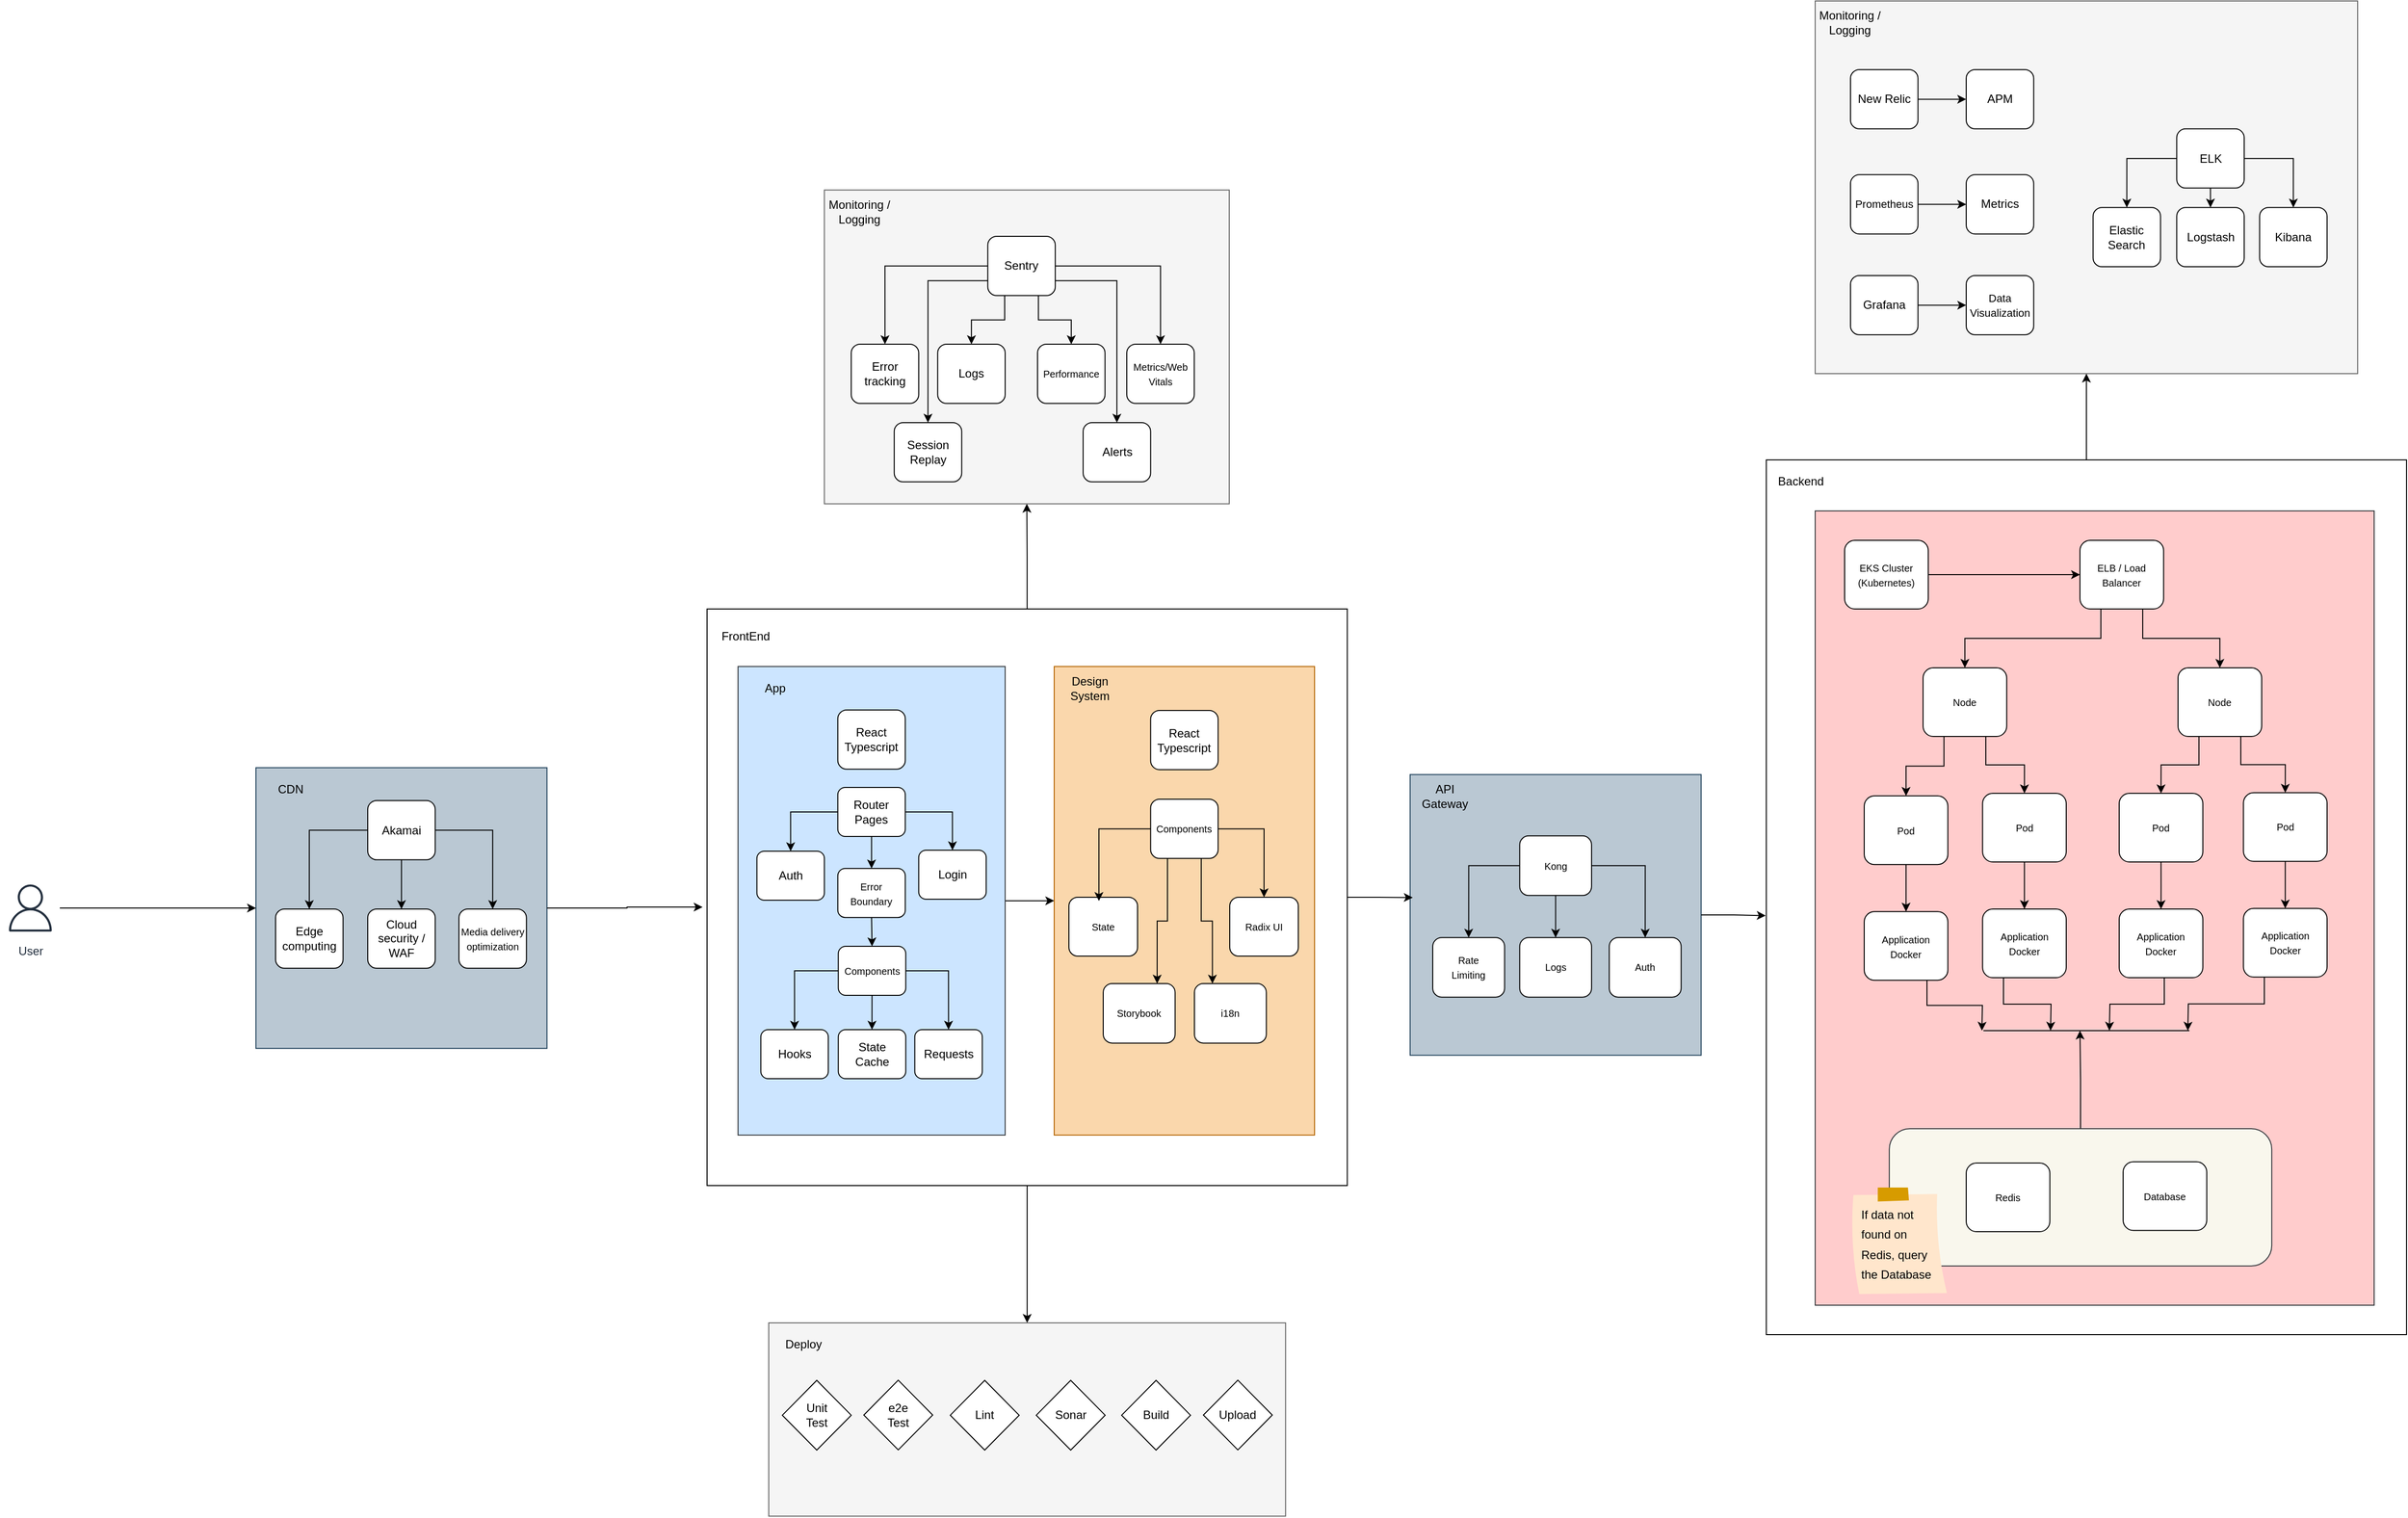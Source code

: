 <mxfile version="26.0.10">
  <diagram name="Page-1" id="ASCcdzbl0eY8SIUXQsEC">
    <mxGraphModel dx="1803" dy="2024" grid="1" gridSize="10" guides="1" tooltips="1" connect="1" arrows="1" fold="1" page="1" pageScale="1" pageWidth="850" pageHeight="1100" math="0" shadow="0">
      <root>
        <mxCell id="0" />
        <mxCell id="1" parent="0" />
        <mxCell id="tb4sjDVnncDmVRsXsUz9-73" style="edgeStyle=orthogonalEdgeStyle;rounded=0;orthogonalLoop=1;jettySize=auto;html=1;exitX=0.5;exitY=0;exitDx=0;exitDy=0;entryX=0.5;entryY=1;entryDx=0;entryDy=0;" edge="1" parent="1" source="C--jNE-5lA6tGIt0aphc-6" target="tb4sjDVnncDmVRsXsUz9-39">
          <mxGeometry relative="1" as="geometry" />
        </mxCell>
        <mxCell id="C--jNE-5lA6tGIt0aphc-6" value="" style="rounded=0;whiteSpace=wrap;html=1;" parent="1" vertex="1">
          <mxGeometry x="1110.16" y="47.97" width="652.84" height="892.03" as="geometry" />
        </mxCell>
        <mxCell id="C--jNE-5lA6tGIt0aphc-7" value="" style="rounded=0;whiteSpace=wrap;html=1;fillColor=#bac8d3;strokeColor=#23445d;" parent="1" vertex="1">
          <mxGeometry x="746.94" y="368.86" width="296.75" height="286.27" as="geometry" />
        </mxCell>
        <mxCell id="tb4sjDVnncDmVRsXsUz9-22" style="edgeStyle=orthogonalEdgeStyle;rounded=0;orthogonalLoop=1;jettySize=auto;html=1;exitX=0.5;exitY=1;exitDx=0;exitDy=0;" edge="1" parent="1" source="C--jNE-5lA6tGIt0aphc-1" target="C--jNE-5lA6tGIt0aphc-5">
          <mxGeometry relative="1" as="geometry" />
        </mxCell>
        <mxCell id="tb4sjDVnncDmVRsXsUz9-25" value="" style="edgeStyle=orthogonalEdgeStyle;rounded=0;orthogonalLoop=1;jettySize=auto;html=1;" edge="1" parent="1" source="C--jNE-5lA6tGIt0aphc-1" target="tb4sjDVnncDmVRsXsUz9-24">
          <mxGeometry relative="1" as="geometry" />
        </mxCell>
        <mxCell id="C--jNE-5lA6tGIt0aphc-1" value="" style="rounded=0;whiteSpace=wrap;html=1;movable=1;resizable=1;rotatable=1;deletable=1;editable=1;locked=0;connectable=1;" parent="1" vertex="1">
          <mxGeometry x="30" y="200" width="652.84" height="588" as="geometry" />
        </mxCell>
        <mxCell id="C--jNE-5lA6tGIt0aphc-2" value="FrontEnd" style="text;html=1;align=center;verticalAlign=middle;whiteSpace=wrap;rounded=0;" parent="1" vertex="1">
          <mxGeometry x="33.561" y="205.973" width="71.219" height="44.8" as="geometry" />
        </mxCell>
        <mxCell id="C--jNE-5lA6tGIt0aphc-109" style="edgeStyle=orthogonalEdgeStyle;rounded=0;orthogonalLoop=1;jettySize=auto;html=1;exitX=1;exitY=0.5;exitDx=0;exitDy=0;" parent="1" source="C--jNE-5lA6tGIt0aphc-3" edge="1">
          <mxGeometry relative="1" as="geometry">
            <mxPoint x="384" y="497.556" as="targetPoint" />
          </mxGeometry>
        </mxCell>
        <mxCell id="C--jNE-5lA6tGIt0aphc-3" value="" style="rounded=0;whiteSpace=wrap;html=1;fillColor=#cce5ff;strokeColor=#36393d;movable=1;resizable=1;rotatable=1;deletable=1;editable=1;locked=0;connectable=1;" parent="1" vertex="1">
          <mxGeometry x="61.61" y="258.67" width="272.39" height="477.87" as="geometry" />
        </mxCell>
        <mxCell id="C--jNE-5lA6tGIt0aphc-4" value="" style="rounded=0;whiteSpace=wrap;html=1;fillColor=#fad7ac;strokeColor=#b46504;movable=1;resizable=1;rotatable=1;deletable=1;editable=1;locked=0;connectable=1;" parent="1" vertex="1">
          <mxGeometry x="384" y="258.67" width="265.46" height="477.87" as="geometry" />
        </mxCell>
        <mxCell id="C--jNE-5lA6tGIt0aphc-5" value="" style="rounded=0;whiteSpace=wrap;html=1;fillColor=#f5f5f5;strokeColor=#666666;fontColor=#333333;" parent="1" vertex="1">
          <mxGeometry x="92.91" y="928" width="527.022" height="197.12" as="geometry" />
        </mxCell>
        <mxCell id="C--jNE-5lA6tGIt0aphc-10" value="React&lt;div&gt;Typescript&lt;/div&gt;" style="rounded=1;whiteSpace=wrap;html=1;" parent="1" vertex="1">
          <mxGeometry x="163.33" y="303" width="68.82" height="60.4" as="geometry" />
        </mxCell>
        <mxCell id="C--jNE-5lA6tGIt0aphc-25" style="edgeStyle=orthogonalEdgeStyle;rounded=0;orthogonalLoop=1;jettySize=auto;html=1;exitX=0;exitY=0.5;exitDx=0;exitDy=0;entryX=0.5;entryY=0;entryDx=0;entryDy=0;" parent="1" source="C--jNE-5lA6tGIt0aphc-11" target="C--jNE-5lA6tGIt0aphc-20" edge="1">
          <mxGeometry relative="1" as="geometry" />
        </mxCell>
        <mxCell id="C--jNE-5lA6tGIt0aphc-26" style="edgeStyle=orthogonalEdgeStyle;rounded=0;orthogonalLoop=1;jettySize=auto;html=1;exitX=1;exitY=0.5;exitDx=0;exitDy=0;entryX=0.5;entryY=0;entryDx=0;entryDy=0;" parent="1" source="C--jNE-5lA6tGIt0aphc-11" target="C--jNE-5lA6tGIt0aphc-24" edge="1">
          <mxGeometry relative="1" as="geometry" />
        </mxCell>
        <mxCell id="C--jNE-5lA6tGIt0aphc-116" style="edgeStyle=orthogonalEdgeStyle;rounded=0;orthogonalLoop=1;jettySize=auto;html=1;exitX=0.5;exitY=1;exitDx=0;exitDy=0;entryX=0.5;entryY=0;entryDx=0;entryDy=0;" parent="1" source="C--jNE-5lA6tGIt0aphc-11" target="C--jNE-5lA6tGIt0aphc-115" edge="1">
          <mxGeometry relative="1" as="geometry" />
        </mxCell>
        <mxCell id="C--jNE-5lA6tGIt0aphc-11" value="Router&lt;div&gt;Pages&lt;/div&gt;" style="rounded=1;whiteSpace=wrap;html=1;" parent="1" vertex="1">
          <mxGeometry x="163.33" y="382" width="68.82" height="50" as="geometry" />
        </mxCell>
        <mxCell id="C--jNE-5lA6tGIt0aphc-28" style="edgeStyle=orthogonalEdgeStyle;rounded=0;orthogonalLoop=1;jettySize=auto;html=1;exitX=0;exitY=0.5;exitDx=0;exitDy=0;entryX=0.5;entryY=0;entryDx=0;entryDy=0;" parent="1" source="C--jNE-5lA6tGIt0aphc-12" target="C--jNE-5lA6tGIt0aphc-15" edge="1">
          <mxGeometry relative="1" as="geometry" />
        </mxCell>
        <mxCell id="C--jNE-5lA6tGIt0aphc-29" style="edgeStyle=orthogonalEdgeStyle;rounded=0;orthogonalLoop=1;jettySize=auto;html=1;exitX=0.5;exitY=1;exitDx=0;exitDy=0;" parent="1" source="C--jNE-5lA6tGIt0aphc-12" target="C--jNE-5lA6tGIt0aphc-16" edge="1">
          <mxGeometry relative="1" as="geometry" />
        </mxCell>
        <mxCell id="C--jNE-5lA6tGIt0aphc-30" style="edgeStyle=orthogonalEdgeStyle;rounded=0;orthogonalLoop=1;jettySize=auto;html=1;exitX=1;exitY=0.5;exitDx=0;exitDy=0;entryX=0.5;entryY=0;entryDx=0;entryDy=0;" parent="1" source="C--jNE-5lA6tGIt0aphc-12" target="C--jNE-5lA6tGIt0aphc-18" edge="1">
          <mxGeometry relative="1" as="geometry" />
        </mxCell>
        <mxCell id="C--jNE-5lA6tGIt0aphc-12" value="&lt;font style=&quot;font-size: 10px;&quot;&gt;Components&lt;/font&gt;" style="rounded=1;whiteSpace=wrap;html=1;" parent="1" vertex="1">
          <mxGeometry x="163.83" y="544" width="68.82" height="50" as="geometry" />
        </mxCell>
        <mxCell id="C--jNE-5lA6tGIt0aphc-15" value="Hooks" style="rounded=1;whiteSpace=wrap;html=1;" parent="1" vertex="1">
          <mxGeometry x="84.83" y="629" width="68.82" height="50" as="geometry" />
        </mxCell>
        <mxCell id="C--jNE-5lA6tGIt0aphc-16" value="State&lt;div&gt;Cache&lt;/div&gt;" style="rounded=1;whiteSpace=wrap;html=1;" parent="1" vertex="1">
          <mxGeometry x="163.83" y="629" width="68.82" height="50" as="geometry" />
        </mxCell>
        <mxCell id="C--jNE-5lA6tGIt0aphc-18" value="Requests" style="rounded=1;whiteSpace=wrap;html=1;" parent="1" vertex="1">
          <mxGeometry x="241.83" y="629" width="68.82" height="50" as="geometry" />
        </mxCell>
        <mxCell id="C--jNE-5lA6tGIt0aphc-19" value="App" style="text;html=1;align=center;verticalAlign=middle;whiteSpace=wrap;rounded=0;" parent="1" vertex="1">
          <mxGeometry x="63.611" y="258.663" width="71.219" height="44.8" as="geometry" />
        </mxCell>
        <mxCell id="C--jNE-5lA6tGIt0aphc-20" value="Auth" style="rounded=1;whiteSpace=wrap;html=1;" parent="1" vertex="1">
          <mxGeometry x="80.83" y="447" width="68.82" height="50" as="geometry" />
        </mxCell>
        <mxCell id="C--jNE-5lA6tGIt0aphc-24" value="Login" style="rounded=1;whiteSpace=wrap;html=1;" parent="1" vertex="1">
          <mxGeometry x="245.83" y="446" width="68.82" height="50" as="geometry" />
        </mxCell>
        <mxCell id="C--jNE-5lA6tGIt0aphc-31" value="React&lt;div&gt;Typescript&lt;/div&gt;" style="rounded=1;whiteSpace=wrap;html=1;" parent="1" vertex="1">
          <mxGeometry x="482.32" y="303.46" width="68.82" height="60.4" as="geometry" />
        </mxCell>
        <mxCell id="C--jNE-5lA6tGIt0aphc-105" style="edgeStyle=orthogonalEdgeStyle;rounded=0;orthogonalLoop=1;jettySize=auto;html=1;exitX=1;exitY=0.5;exitDx=0;exitDy=0;entryX=0.5;entryY=0;entryDx=0;entryDy=0;" parent="1" source="C--jNE-5lA6tGIt0aphc-76" target="C--jNE-5lA6tGIt0aphc-100" edge="1">
          <mxGeometry relative="1" as="geometry" />
        </mxCell>
        <mxCell id="C--jNE-5lA6tGIt0aphc-106" style="edgeStyle=orthogonalEdgeStyle;rounded=0;orthogonalLoop=1;jettySize=auto;html=1;exitX=0.25;exitY=1;exitDx=0;exitDy=0;entryX=0.75;entryY=0;entryDx=0;entryDy=0;" parent="1" source="C--jNE-5lA6tGIt0aphc-76" target="C--jNE-5lA6tGIt0aphc-102" edge="1">
          <mxGeometry relative="1" as="geometry" />
        </mxCell>
        <mxCell id="C--jNE-5lA6tGIt0aphc-107" style="edgeStyle=orthogonalEdgeStyle;rounded=0;orthogonalLoop=1;jettySize=auto;html=1;exitX=0.75;exitY=1;exitDx=0;exitDy=0;entryX=0.25;entryY=0;entryDx=0;entryDy=0;" parent="1" source="C--jNE-5lA6tGIt0aphc-76" target="C--jNE-5lA6tGIt0aphc-103" edge="1">
          <mxGeometry relative="1" as="geometry" />
        </mxCell>
        <mxCell id="C--jNE-5lA6tGIt0aphc-76" value="&lt;font style=&quot;font-size: 10px;&quot;&gt;Components&lt;/font&gt;" style="rounded=1;whiteSpace=wrap;html=1;" parent="1" vertex="1">
          <mxGeometry x="482.32" y="394" width="68.82" height="60.4" as="geometry" />
        </mxCell>
        <mxCell id="C--jNE-5lA6tGIt0aphc-100" value="&lt;font style=&quot;font-size: 10px;&quot;&gt;Radix UI&lt;/font&gt;" style="rounded=1;whiteSpace=wrap;html=1;" parent="1" vertex="1">
          <mxGeometry x="563" y="494" width="69.93" height="60" as="geometry" />
        </mxCell>
        <mxCell id="C--jNE-5lA6tGIt0aphc-101" value="&lt;font style=&quot;font-size: 10px;&quot;&gt;State&lt;/font&gt;" style="rounded=1;whiteSpace=wrap;html=1;" parent="1" vertex="1">
          <mxGeometry x="399" y="494" width="70" height="60" as="geometry" />
        </mxCell>
        <mxCell id="C--jNE-5lA6tGIt0aphc-102" value="&lt;font style=&quot;font-size: 10px;&quot;&gt;Storybook&lt;/font&gt;" style="rounded=1;whiteSpace=wrap;html=1;" parent="1" vertex="1">
          <mxGeometry x="434" y="582" width="73.3" height="60.7" as="geometry" />
        </mxCell>
        <mxCell id="C--jNE-5lA6tGIt0aphc-103" value="&lt;font style=&quot;font-size: 10px;&quot;&gt;i18n&lt;/font&gt;" style="rounded=1;whiteSpace=wrap;html=1;" parent="1" vertex="1">
          <mxGeometry x="527" y="582" width="73.3" height="60.7" as="geometry" />
        </mxCell>
        <mxCell id="C--jNE-5lA6tGIt0aphc-104" style="edgeStyle=orthogonalEdgeStyle;rounded=0;orthogonalLoop=1;jettySize=auto;html=1;exitX=0;exitY=0.5;exitDx=0;exitDy=0;entryX=0.437;entryY=0.063;entryDx=0;entryDy=0;entryPerimeter=0;" parent="1" source="C--jNE-5lA6tGIt0aphc-76" target="C--jNE-5lA6tGIt0aphc-101" edge="1">
          <mxGeometry relative="1" as="geometry" />
        </mxCell>
        <mxCell id="C--jNE-5lA6tGIt0aphc-108" value="Design&lt;div&gt;System&lt;/div&gt;" style="text;html=1;align=center;verticalAlign=middle;whiteSpace=wrap;rounded=0;" parent="1" vertex="1">
          <mxGeometry x="385.091" y="258.203" width="71.219" height="44.8" as="geometry" />
        </mxCell>
        <mxCell id="C--jNE-5lA6tGIt0aphc-110" value="Deploy" style="text;html=1;align=center;verticalAlign=middle;whiteSpace=wrap;rounded=0;" parent="1" vertex="1">
          <mxGeometry x="92.911" y="928.003" width="71.219" height="44.8" as="geometry" />
        </mxCell>
        <mxCell id="C--jNE-5lA6tGIt0aphc-117" style="edgeStyle=orthogonalEdgeStyle;rounded=0;orthogonalLoop=1;jettySize=auto;html=1;exitX=0.5;exitY=1;exitDx=0;exitDy=0;entryX=0.5;entryY=0;entryDx=0;entryDy=0;" parent="1" source="C--jNE-5lA6tGIt0aphc-115" target="C--jNE-5lA6tGIt0aphc-12" edge="1">
          <mxGeometry relative="1" as="geometry" />
        </mxCell>
        <mxCell id="C--jNE-5lA6tGIt0aphc-115" value="&lt;font style=&quot;font-size: 10px;&quot;&gt;Error&lt;/font&gt;&lt;div&gt;&lt;font style=&quot;font-size: 10px;&quot;&gt;Boundary&lt;/font&gt;&lt;/div&gt;" style="rounded=1;whiteSpace=wrap;html=1;" parent="1" vertex="1">
          <mxGeometry x="163.33" y="464.61" width="68.82" height="50" as="geometry" />
        </mxCell>
        <mxCell id="C--jNE-5lA6tGIt0aphc-113" value="Unit&lt;div&gt;Test&lt;/div&gt;" style="rhombus;whiteSpace=wrap;html=1;" parent="1" vertex="1">
          <mxGeometry x="106.78" y="986.638" width="70.239" height="71.122" as="geometry" />
        </mxCell>
        <mxCell id="C--jNE-5lA6tGIt0aphc-114" value="e2e&lt;div&gt;Test&lt;/div&gt;" style="rhombus;whiteSpace=wrap;html=1;" parent="1" vertex="1">
          <mxGeometry x="189.846" y="986.46" width="70.239" height="71.122" as="geometry" />
        </mxCell>
        <mxCell id="C--jNE-5lA6tGIt0aphc-118" value="Lint" style="rhombus;whiteSpace=wrap;html=1;" parent="1" vertex="1">
          <mxGeometry x="278.035" y="986.638" width="70.239" height="71.122" as="geometry" />
        </mxCell>
        <mxCell id="C--jNE-5lA6tGIt0aphc-119" value="Sonar" style="rhombus;whiteSpace=wrap;html=1;" parent="1" vertex="1">
          <mxGeometry x="365.711" y="986.638" width="70.239" height="71.122" as="geometry" />
        </mxCell>
        <mxCell id="C--jNE-5lA6tGIt0aphc-120" value="Build" style="rhombus;whiteSpace=wrap;html=1;" parent="1" vertex="1">
          <mxGeometry x="452.761" y="986.638" width="70.239" height="71.122" as="geometry" />
        </mxCell>
        <mxCell id="C--jNE-5lA6tGIt0aphc-122" value="Upload" style="rhombus;whiteSpace=wrap;html=1;" parent="1" vertex="1">
          <mxGeometry x="536.141" y="986.458" width="70.239" height="71.122" as="geometry" />
        </mxCell>
        <mxCell id="C--jNE-5lA6tGIt0aphc-125" value="API&lt;div&gt;Gateway&lt;/div&gt;" style="text;html=1;align=center;verticalAlign=middle;whiteSpace=wrap;rounded=0;" parent="1" vertex="1">
          <mxGeometry x="746.941" y="368.863" width="71.219" height="44.8" as="geometry" />
        </mxCell>
        <mxCell id="C--jNE-5lA6tGIt0aphc-131" style="edgeStyle=orthogonalEdgeStyle;rounded=0;orthogonalLoop=1;jettySize=auto;html=1;exitX=0;exitY=0.5;exitDx=0;exitDy=0;entryX=0.5;entryY=0;entryDx=0;entryDy=0;fontFamily=Helvetica;fontSize=12;fontColor=default;" parent="1" source="C--jNE-5lA6tGIt0aphc-126" target="C--jNE-5lA6tGIt0aphc-127" edge="1">
          <mxGeometry relative="1" as="geometry" />
        </mxCell>
        <mxCell id="C--jNE-5lA6tGIt0aphc-132" style="edgeStyle=orthogonalEdgeStyle;rounded=0;orthogonalLoop=1;jettySize=auto;html=1;exitX=0.5;exitY=1;exitDx=0;exitDy=0;entryX=0.5;entryY=0;entryDx=0;entryDy=0;fontFamily=Helvetica;fontSize=12;fontColor=default;" parent="1" source="C--jNE-5lA6tGIt0aphc-126" target="C--jNE-5lA6tGIt0aphc-129" edge="1">
          <mxGeometry relative="1" as="geometry" />
        </mxCell>
        <mxCell id="C--jNE-5lA6tGIt0aphc-133" style="edgeStyle=orthogonalEdgeStyle;rounded=0;orthogonalLoop=1;jettySize=auto;html=1;exitX=1;exitY=0.5;exitDx=0;exitDy=0;entryX=0.5;entryY=0;entryDx=0;entryDy=0;fontFamily=Helvetica;fontSize=12;fontColor=default;" parent="1" source="C--jNE-5lA6tGIt0aphc-126" target="C--jNE-5lA6tGIt0aphc-130" edge="1">
          <mxGeometry relative="1" as="geometry" />
        </mxCell>
        <mxCell id="C--jNE-5lA6tGIt0aphc-126" value="&lt;font style=&quot;font-size: 10px;&quot;&gt;Kong&lt;/font&gt;" style="rounded=1;whiteSpace=wrap;html=1;" parent="1" vertex="1">
          <mxGeometry x="858.66" y="431.43" width="73.3" height="60.7" as="geometry" />
        </mxCell>
        <mxCell id="C--jNE-5lA6tGIt0aphc-127" value="&lt;font style=&quot;font-size: 10px;&quot;&gt;Rate&lt;/font&gt;&lt;div&gt;&lt;font style=&quot;font-size: 10px;&quot;&gt;Limiting&lt;/font&gt;&lt;/div&gt;" style="rounded=1;whiteSpace=wrap;html=1;" parent="1" vertex="1">
          <mxGeometry x="770.0" y="535.13" width="73.3" height="60.7" as="geometry" />
        </mxCell>
        <mxCell id="C--jNE-5lA6tGIt0aphc-129" value="&lt;span style=&quot;font-size: 10px;&quot;&gt;Logs&lt;/span&gt;" style="rounded=1;whiteSpace=wrap;html=1;" parent="1" vertex="1">
          <mxGeometry x="858.66" y="535.13" width="73.3" height="60.7" as="geometry" />
        </mxCell>
        <mxCell id="C--jNE-5lA6tGIt0aphc-130" value="&lt;span style=&quot;font-size: 10px;&quot;&gt;Auth&lt;/span&gt;" style="rounded=1;whiteSpace=wrap;html=1;" parent="1" vertex="1">
          <mxGeometry x="950.0" y="535.13" width="73.3" height="60.7" as="geometry" />
        </mxCell>
        <mxCell id="C--jNE-5lA6tGIt0aphc-136" style="edgeStyle=orthogonalEdgeStyle;rounded=0;orthogonalLoop=1;jettySize=auto;html=1;exitX=1;exitY=0.5;exitDx=0;exitDy=0;entryX=-0.001;entryY=0.521;entryDx=0;entryDy=0;entryPerimeter=0;fontFamily=Helvetica;fontSize=12;fontColor=default;" parent="1" source="C--jNE-5lA6tGIt0aphc-7" target="C--jNE-5lA6tGIt0aphc-6" edge="1">
          <mxGeometry relative="1" as="geometry" />
        </mxCell>
        <mxCell id="C--jNE-5lA6tGIt0aphc-137" value="Backend" style="text;html=1;align=center;verticalAlign=middle;whiteSpace=wrap;rounded=0;" parent="1" vertex="1">
          <mxGeometry x="1110.161" y="47.973" width="71.219" height="44.8" as="geometry" />
        </mxCell>
        <mxCell id="C--jNE-5lA6tGIt0aphc-140" value="" style="rounded=0;whiteSpace=wrap;html=1;fillColor=#ffcccc;strokeColor=#36393d;movable=1;resizable=1;rotatable=1;deletable=1;editable=1;locked=0;connectable=1;" parent="1" vertex="1">
          <mxGeometry x="1160" y="100" width="570" height="810" as="geometry" />
        </mxCell>
        <mxCell id="C--jNE-5lA6tGIt0aphc-143" style="edgeStyle=orthogonalEdgeStyle;rounded=0;orthogonalLoop=1;jettySize=auto;html=1;exitX=1;exitY=0.5;exitDx=0;exitDy=0;fontFamily=Helvetica;fontSize=12;fontColor=default;" parent="1" source="C--jNE-5lA6tGIt0aphc-141" target="C--jNE-5lA6tGIt0aphc-142" edge="1">
          <mxGeometry relative="1" as="geometry" />
        </mxCell>
        <mxCell id="C--jNE-5lA6tGIt0aphc-141" value="&lt;span style=&quot;font-size: 10px;&quot;&gt;EKS Cluster&lt;/span&gt;&lt;div&gt;&lt;span style=&quot;font-size: 10px;&quot;&gt;(Kubernetes)&lt;/span&gt;&lt;/div&gt;" style="rounded=1;whiteSpace=wrap;html=1;" parent="1" vertex="1">
          <mxGeometry x="1190" y="130" width="85.3" height="70" as="geometry" />
        </mxCell>
        <mxCell id="C--jNE-5lA6tGIt0aphc-147" style="edgeStyle=orthogonalEdgeStyle;rounded=0;orthogonalLoop=1;jettySize=auto;html=1;exitX=0.25;exitY=1;exitDx=0;exitDy=0;fontFamily=Helvetica;fontSize=12;fontColor=default;" parent="1" source="C--jNE-5lA6tGIt0aphc-142" target="C--jNE-5lA6tGIt0aphc-144" edge="1">
          <mxGeometry relative="1" as="geometry" />
        </mxCell>
        <mxCell id="C--jNE-5lA6tGIt0aphc-148" style="edgeStyle=orthogonalEdgeStyle;rounded=0;orthogonalLoop=1;jettySize=auto;html=1;exitX=0.75;exitY=1;exitDx=0;exitDy=0;fontFamily=Helvetica;fontSize=12;fontColor=default;" parent="1" source="C--jNE-5lA6tGIt0aphc-142" target="C--jNE-5lA6tGIt0aphc-146" edge="1">
          <mxGeometry relative="1" as="geometry" />
        </mxCell>
        <mxCell id="C--jNE-5lA6tGIt0aphc-142" value="&lt;span style=&quot;font-size: 10px;&quot;&gt;ELB / Load Balancer&lt;/span&gt;" style="rounded=1;whiteSpace=wrap;html=1;" parent="1" vertex="1">
          <mxGeometry x="1430" y="130" width="85.3" height="70" as="geometry" />
        </mxCell>
        <mxCell id="C--jNE-5lA6tGIt0aphc-153" style="edgeStyle=orthogonalEdgeStyle;rounded=0;orthogonalLoop=1;jettySize=auto;html=1;exitX=0.25;exitY=1;exitDx=0;exitDy=0;fontFamily=Helvetica;fontSize=12;fontColor=default;" parent="1" source="C--jNE-5lA6tGIt0aphc-144" target="C--jNE-5lA6tGIt0aphc-149" edge="1">
          <mxGeometry relative="1" as="geometry" />
        </mxCell>
        <mxCell id="C--jNE-5lA6tGIt0aphc-154" style="edgeStyle=orthogonalEdgeStyle;rounded=0;orthogonalLoop=1;jettySize=auto;html=1;exitX=0.75;exitY=1;exitDx=0;exitDy=0;entryX=0.5;entryY=0;entryDx=0;entryDy=0;fontFamily=Helvetica;fontSize=12;fontColor=default;" parent="1" source="C--jNE-5lA6tGIt0aphc-144" target="C--jNE-5lA6tGIt0aphc-150" edge="1">
          <mxGeometry relative="1" as="geometry" />
        </mxCell>
        <mxCell id="C--jNE-5lA6tGIt0aphc-144" value="&lt;span style=&quot;font-size: 10px;&quot;&gt;Node&lt;/span&gt;" style="rounded=1;whiteSpace=wrap;html=1;" parent="1" vertex="1">
          <mxGeometry x="1270" y="260" width="85.3" height="70" as="geometry" />
        </mxCell>
        <mxCell id="C--jNE-5lA6tGIt0aphc-155" style="edgeStyle=orthogonalEdgeStyle;rounded=0;orthogonalLoop=1;jettySize=auto;html=1;exitX=0.25;exitY=1;exitDx=0;exitDy=0;entryX=0.5;entryY=0;entryDx=0;entryDy=0;fontFamily=Helvetica;fontSize=12;fontColor=default;" parent="1" source="C--jNE-5lA6tGIt0aphc-146" target="C--jNE-5lA6tGIt0aphc-151" edge="1">
          <mxGeometry relative="1" as="geometry" />
        </mxCell>
        <mxCell id="C--jNE-5lA6tGIt0aphc-157" style="edgeStyle=orthogonalEdgeStyle;rounded=0;orthogonalLoop=1;jettySize=auto;html=1;exitX=0.75;exitY=1;exitDx=0;exitDy=0;entryX=0.5;entryY=0;entryDx=0;entryDy=0;fontFamily=Helvetica;fontSize=12;fontColor=default;" parent="1" source="C--jNE-5lA6tGIt0aphc-146" target="C--jNE-5lA6tGIt0aphc-152" edge="1">
          <mxGeometry relative="1" as="geometry" />
        </mxCell>
        <mxCell id="C--jNE-5lA6tGIt0aphc-146" value="&lt;span style=&quot;font-size: 10px;&quot;&gt;Node&lt;/span&gt;" style="rounded=1;whiteSpace=wrap;html=1;" parent="1" vertex="1">
          <mxGeometry x="1530" y="260" width="85.3" height="70" as="geometry" />
        </mxCell>
        <mxCell id="C--jNE-5lA6tGIt0aphc-162" style="edgeStyle=orthogonalEdgeStyle;rounded=0;orthogonalLoop=1;jettySize=auto;html=1;exitX=0.5;exitY=1;exitDx=0;exitDy=0;entryX=0.5;entryY=0;entryDx=0;entryDy=0;fontFamily=Helvetica;fontSize=12;fontColor=default;" parent="1" source="C--jNE-5lA6tGIt0aphc-149" target="C--jNE-5lA6tGIt0aphc-158" edge="1">
          <mxGeometry relative="1" as="geometry" />
        </mxCell>
        <mxCell id="C--jNE-5lA6tGIt0aphc-149" value="&lt;span style=&quot;font-size: 10px;&quot;&gt;Pod&lt;/span&gt;" style="rounded=1;whiteSpace=wrap;html=1;" parent="1" vertex="1">
          <mxGeometry x="1210" y="390.61" width="85.3" height="70" as="geometry" />
        </mxCell>
        <mxCell id="C--jNE-5lA6tGIt0aphc-163" style="edgeStyle=orthogonalEdgeStyle;rounded=0;orthogonalLoop=1;jettySize=auto;html=1;exitX=0.5;exitY=1;exitDx=0;exitDy=0;entryX=0.5;entryY=0;entryDx=0;entryDy=0;fontFamily=Helvetica;fontSize=12;fontColor=default;" parent="1" source="C--jNE-5lA6tGIt0aphc-150" target="C--jNE-5lA6tGIt0aphc-159" edge="1">
          <mxGeometry relative="1" as="geometry" />
        </mxCell>
        <mxCell id="C--jNE-5lA6tGIt0aphc-150" value="&lt;span style=&quot;font-size: 10px;&quot;&gt;Pod&lt;/span&gt;" style="rounded=1;whiteSpace=wrap;html=1;" parent="1" vertex="1">
          <mxGeometry x="1330.7" y="388" width="85.3" height="70" as="geometry" />
        </mxCell>
        <mxCell id="C--jNE-5lA6tGIt0aphc-164" style="edgeStyle=orthogonalEdgeStyle;rounded=0;orthogonalLoop=1;jettySize=auto;html=1;exitX=0.5;exitY=1;exitDx=0;exitDy=0;fontFamily=Helvetica;fontSize=12;fontColor=default;" parent="1" source="C--jNE-5lA6tGIt0aphc-151" target="C--jNE-5lA6tGIt0aphc-160" edge="1">
          <mxGeometry relative="1" as="geometry" />
        </mxCell>
        <mxCell id="C--jNE-5lA6tGIt0aphc-151" value="&lt;span style=&quot;font-size: 10px;&quot;&gt;Pod&lt;/span&gt;" style="rounded=1;whiteSpace=wrap;html=1;" parent="1" vertex="1">
          <mxGeometry x="1470" y="388" width="85.3" height="70" as="geometry" />
        </mxCell>
        <mxCell id="C--jNE-5lA6tGIt0aphc-165" style="edgeStyle=orthogonalEdgeStyle;rounded=0;orthogonalLoop=1;jettySize=auto;html=1;exitX=0.5;exitY=1;exitDx=0;exitDy=0;entryX=0.5;entryY=0;entryDx=0;entryDy=0;fontFamily=Helvetica;fontSize=12;fontColor=default;" parent="1" source="C--jNE-5lA6tGIt0aphc-152" target="C--jNE-5lA6tGIt0aphc-161" edge="1">
          <mxGeometry relative="1" as="geometry" />
        </mxCell>
        <mxCell id="C--jNE-5lA6tGIt0aphc-152" value="&lt;span style=&quot;font-size: 10px;&quot;&gt;Pod&lt;/span&gt;" style="rounded=1;whiteSpace=wrap;html=1;" parent="1" vertex="1">
          <mxGeometry x="1596.7" y="387.39" width="85.3" height="70" as="geometry" />
        </mxCell>
        <mxCell id="C--jNE-5lA6tGIt0aphc-172" style="edgeStyle=orthogonalEdgeStyle;rounded=0;orthogonalLoop=1;jettySize=auto;html=1;exitX=0.75;exitY=1;exitDx=0;exitDy=0;fontFamily=Helvetica;fontSize=12;fontColor=default;" parent="1" source="C--jNE-5lA6tGIt0aphc-158" edge="1">
          <mxGeometry relative="1" as="geometry">
            <mxPoint x="1330" y="630" as="targetPoint" />
          </mxGeometry>
        </mxCell>
        <mxCell id="C--jNE-5lA6tGIt0aphc-158" value="&lt;span style=&quot;font-size: 10px;&quot;&gt;Application&lt;/span&gt;&lt;div&gt;&lt;span style=&quot;font-size: 10px;&quot;&gt;Docker&lt;/span&gt;&lt;/div&gt;" style="rounded=1;whiteSpace=wrap;html=1;" parent="1" vertex="1">
          <mxGeometry x="1210" y="508.61" width="85.3" height="70" as="geometry" />
        </mxCell>
        <mxCell id="C--jNE-5lA6tGIt0aphc-173" style="edgeStyle=orthogonalEdgeStyle;rounded=0;orthogonalLoop=1;jettySize=auto;html=1;exitX=0.25;exitY=1;exitDx=0;exitDy=0;fontFamily=Helvetica;fontSize=12;fontColor=default;" parent="1" source="C--jNE-5lA6tGIt0aphc-159" edge="1">
          <mxGeometry relative="1" as="geometry">
            <mxPoint x="1400" y="630" as="targetPoint" />
          </mxGeometry>
        </mxCell>
        <mxCell id="C--jNE-5lA6tGIt0aphc-159" value="&lt;span style=&quot;font-size: 10px;&quot;&gt;Application&lt;/span&gt;&lt;div&gt;&lt;span style=&quot;font-size: 10px;&quot;&gt;Docker&lt;/span&gt;&lt;/div&gt;" style="rounded=1;whiteSpace=wrap;html=1;" parent="1" vertex="1">
          <mxGeometry x="1330.7" y="506" width="85.3" height="70" as="geometry" />
        </mxCell>
        <mxCell id="C--jNE-5lA6tGIt0aphc-174" style="edgeStyle=orthogonalEdgeStyle;rounded=0;orthogonalLoop=1;jettySize=auto;html=1;exitX=0.539;exitY=1.003;exitDx=0;exitDy=0;fontFamily=Helvetica;fontSize=12;fontColor=default;exitPerimeter=0;" parent="1" source="C--jNE-5lA6tGIt0aphc-160" edge="1">
          <mxGeometry relative="1" as="geometry">
            <mxPoint x="1460" y="630" as="targetPoint" />
          </mxGeometry>
        </mxCell>
        <mxCell id="C--jNE-5lA6tGIt0aphc-160" value="&lt;span style=&quot;font-size: 10px;&quot;&gt;Application&lt;/span&gt;&lt;div&gt;&lt;span style=&quot;font-size: 10px;&quot;&gt;Docker&lt;/span&gt;&lt;/div&gt;" style="rounded=1;whiteSpace=wrap;html=1;" parent="1" vertex="1">
          <mxGeometry x="1470" y="506" width="85.3" height="70" as="geometry" />
        </mxCell>
        <mxCell id="C--jNE-5lA6tGIt0aphc-175" style="edgeStyle=orthogonalEdgeStyle;rounded=0;orthogonalLoop=1;jettySize=auto;html=1;exitX=0.25;exitY=1;exitDx=0;exitDy=0;fontFamily=Helvetica;fontSize=12;fontColor=default;" parent="1" source="C--jNE-5lA6tGIt0aphc-161" edge="1">
          <mxGeometry relative="1" as="geometry">
            <mxPoint x="1540" y="630" as="targetPoint" />
          </mxGeometry>
        </mxCell>
        <mxCell id="C--jNE-5lA6tGIt0aphc-161" value="&lt;span style=&quot;font-size: 10px;&quot;&gt;Application&lt;/span&gt;&lt;div&gt;&lt;span style=&quot;font-size: 10px;&quot;&gt;Docker&lt;/span&gt;&lt;/div&gt;" style="rounded=1;whiteSpace=wrap;html=1;" parent="1" vertex="1">
          <mxGeometry x="1596.7" y="505.39" width="85.3" height="70" as="geometry" />
        </mxCell>
        <mxCell id="C--jNE-5lA6tGIt0aphc-176" style="edgeStyle=orthogonalEdgeStyle;rounded=0;orthogonalLoop=1;jettySize=auto;html=1;exitX=0.5;exitY=0;exitDx=0;exitDy=0;fontFamily=Helvetica;fontSize=12;fontColor=default;" parent="1" source="C--jNE-5lA6tGIt0aphc-168" edge="1">
          <mxGeometry relative="1" as="geometry">
            <mxPoint x="1430" y="630" as="targetPoint" />
          </mxGeometry>
        </mxCell>
        <mxCell id="C--jNE-5lA6tGIt0aphc-168" value="" style="rounded=1;whiteSpace=wrap;html=1;strokeColor=#36393d;align=center;verticalAlign=middle;fontFamily=Helvetica;fontSize=12;fillColor=#f9f7ed;" parent="1" vertex="1">
          <mxGeometry x="1235.58" y="730" width="390" height="140" as="geometry" />
        </mxCell>
        <mxCell id="C--jNE-5lA6tGIt0aphc-166" value="&lt;span style=&quot;font-size: 10px;&quot;&gt;Redis&lt;/span&gt;" style="rounded=1;whiteSpace=wrap;html=1;" parent="1" vertex="1">
          <mxGeometry x="1314" y="765" width="85.3" height="70" as="geometry" />
        </mxCell>
        <mxCell id="C--jNE-5lA6tGIt0aphc-167" value="&lt;span style=&quot;font-size: 10px;&quot;&gt;Database&lt;/span&gt;" style="rounded=1;whiteSpace=wrap;html=1;" parent="1" vertex="1">
          <mxGeometry x="1474" y="763.76" width="85.3" height="70" as="geometry" />
        </mxCell>
        <mxCell id="C--jNE-5lA6tGIt0aphc-171" value="" style="endArrow=none;html=1;rounded=0;fontFamily=Helvetica;fontSize=12;fontColor=default;" parent="1" edge="1">
          <mxGeometry width="50" height="50" relative="1" as="geometry">
            <mxPoint x="1331.58" y="630" as="sourcePoint" />
            <mxPoint x="1541.58" y="630" as="targetPoint" />
          </mxGeometry>
        </mxCell>
        <mxCell id="tb4sjDVnncDmVRsXsUz9-2" value="&lt;font style=&quot;font-size: 12px;&quot;&gt;If data not found on Redis, query the Database&lt;/font&gt;" style="strokeWidth=1;shadow=0;dashed=0;align=left;html=1;shape=mxgraph.mockup.text.stickyNote2;mainText=;fontSize=17;whiteSpace=wrap;fillColor=light-dark(#ffe6cc, #857b0f);strokeColor=light-dark(#D79B00,#FFFF00);perimeterSpacing=5;verticalAlign=middle;spacingTop=5;spacing=11;gradientColor=none;" vertex="1" parent="1">
          <mxGeometry x="1196" y="790" width="99.3" height="109.76" as="geometry" />
        </mxCell>
        <mxCell id="tb4sjDVnncDmVRsXsUz9-5" value="" style="rounded=0;whiteSpace=wrap;html=1;fillColor=#bac8d3;strokeColor=#23445d;" vertex="1" parent="1">
          <mxGeometry x="-430" y="361.86" width="296.75" height="286.27" as="geometry" />
        </mxCell>
        <mxCell id="tb4sjDVnncDmVRsXsUz9-7" value="CDN" style="text;html=1;align=center;verticalAlign=middle;whiteSpace=wrap;rounded=0;" vertex="1" parent="1">
          <mxGeometry x="-429.999" y="361.863" width="71.219" height="44.8" as="geometry" />
        </mxCell>
        <mxCell id="tb4sjDVnncDmVRsXsUz9-12" style="edgeStyle=orthogonalEdgeStyle;rounded=0;orthogonalLoop=1;jettySize=auto;html=1;exitX=0;exitY=0.5;exitDx=0;exitDy=0;" edge="1" parent="1" source="tb4sjDVnncDmVRsXsUz9-8" target="tb4sjDVnncDmVRsXsUz9-11">
          <mxGeometry relative="1" as="geometry" />
        </mxCell>
        <mxCell id="tb4sjDVnncDmVRsXsUz9-16" style="edgeStyle=orthogonalEdgeStyle;rounded=0;orthogonalLoop=1;jettySize=auto;html=1;exitX=0.5;exitY=1;exitDx=0;exitDy=0;entryX=0.5;entryY=0;entryDx=0;entryDy=0;" edge="1" parent="1" source="tb4sjDVnncDmVRsXsUz9-8" target="tb4sjDVnncDmVRsXsUz9-14">
          <mxGeometry relative="1" as="geometry" />
        </mxCell>
        <mxCell id="tb4sjDVnncDmVRsXsUz9-17" style="edgeStyle=orthogonalEdgeStyle;rounded=0;orthogonalLoop=1;jettySize=auto;html=1;exitX=1;exitY=0.5;exitDx=0;exitDy=0;entryX=0.5;entryY=0;entryDx=0;entryDy=0;" edge="1" parent="1" source="tb4sjDVnncDmVRsXsUz9-8" target="tb4sjDVnncDmVRsXsUz9-15">
          <mxGeometry relative="1" as="geometry" />
        </mxCell>
        <mxCell id="tb4sjDVnncDmVRsXsUz9-8" value="Akamai" style="rounded=1;whiteSpace=wrap;html=1;" vertex="1" parent="1">
          <mxGeometry x="-316.03" y="395.41" width="68.82" height="60.4" as="geometry" />
        </mxCell>
        <mxCell id="tb4sjDVnncDmVRsXsUz9-11" value="Edge computing" style="rounded=1;whiteSpace=wrap;html=1;" vertex="1" parent="1">
          <mxGeometry x="-410" y="506" width="68.82" height="60.4" as="geometry" />
        </mxCell>
        <mxCell id="tb4sjDVnncDmVRsXsUz9-14" value="Cloud security /&lt;div&gt;WAF&lt;/div&gt;" style="rounded=1;whiteSpace=wrap;html=1;" vertex="1" parent="1">
          <mxGeometry x="-316.03" y="506" width="68.82" height="60.4" as="geometry" />
        </mxCell>
        <mxCell id="tb4sjDVnncDmVRsXsUz9-15" value="&lt;font style=&quot;font-size: 10px;&quot;&gt;Media delivery optimization&lt;/font&gt;" style="rounded=1;whiteSpace=wrap;html=1;" vertex="1" parent="1">
          <mxGeometry x="-223.0" y="506" width="68.82" height="60.4" as="geometry" />
        </mxCell>
        <mxCell id="tb4sjDVnncDmVRsXsUz9-19" style="edgeStyle=orthogonalEdgeStyle;rounded=0;orthogonalLoop=1;jettySize=auto;html=1;entryX=0;entryY=0.5;entryDx=0;entryDy=0;" edge="1" parent="1" source="tb4sjDVnncDmVRsXsUz9-18" target="tb4sjDVnncDmVRsXsUz9-5">
          <mxGeometry relative="1" as="geometry" />
        </mxCell>
        <mxCell id="tb4sjDVnncDmVRsXsUz9-18" value="User" style="sketch=0;outlineConnect=0;fontColor=#232F3E;gradientColor=none;strokeColor=#232F3E;fillColor=#ffffff;dashed=0;verticalLabelPosition=bottom;verticalAlign=top;align=center;html=1;fontSize=12;fontStyle=0;aspect=fixed;shape=mxgraph.aws4.resourceIcon;resIcon=mxgraph.aws4.user;" vertex="1" parent="1">
          <mxGeometry x="-690" y="475" width="60" height="60" as="geometry" />
        </mxCell>
        <mxCell id="tb4sjDVnncDmVRsXsUz9-21" style="edgeStyle=orthogonalEdgeStyle;rounded=0;orthogonalLoop=1;jettySize=auto;html=1;exitX=1;exitY=0.5;exitDx=0;exitDy=0;entryX=-0.007;entryY=0.517;entryDx=0;entryDy=0;entryPerimeter=0;" edge="1" parent="1" source="tb4sjDVnncDmVRsXsUz9-5" target="C--jNE-5lA6tGIt0aphc-1">
          <mxGeometry relative="1" as="geometry" />
        </mxCell>
        <mxCell id="tb4sjDVnncDmVRsXsUz9-23" style="edgeStyle=orthogonalEdgeStyle;rounded=0;orthogonalLoop=1;jettySize=auto;html=1;exitX=1;exitY=0.5;exitDx=0;exitDy=0;entryX=0.009;entryY=0.438;entryDx=0;entryDy=0;entryPerimeter=0;" edge="1" parent="1" source="C--jNE-5lA6tGIt0aphc-1" target="C--jNE-5lA6tGIt0aphc-7">
          <mxGeometry relative="1" as="geometry" />
        </mxCell>
        <mxCell id="tb4sjDVnncDmVRsXsUz9-24" value="" style="rounded=0;whiteSpace=wrap;html=1;movable=1;resizable=1;rotatable=1;deletable=1;editable=1;locked=0;connectable=1;fillColor=#f5f5f5;strokeColor=#666666;fontColor=#333333;" vertex="1" parent="1">
          <mxGeometry x="149.65" y="-227.23" width="412.84" height="320" as="geometry" />
        </mxCell>
        <mxCell id="tb4sjDVnncDmVRsXsUz9-27" value="Monitoring / Logging" style="text;html=1;align=center;verticalAlign=middle;whiteSpace=wrap;rounded=0;" vertex="1" parent="1">
          <mxGeometry x="149.651" y="-227.227" width="71.219" height="44.8" as="geometry" />
        </mxCell>
        <mxCell id="tb4sjDVnncDmVRsXsUz9-33" style="edgeStyle=orthogonalEdgeStyle;rounded=0;orthogonalLoop=1;jettySize=auto;html=1;exitX=0;exitY=0.5;exitDx=0;exitDy=0;entryX=0.5;entryY=0;entryDx=0;entryDy=0;" edge="1" parent="1" source="tb4sjDVnncDmVRsXsUz9-28" target="tb4sjDVnncDmVRsXsUz9-29">
          <mxGeometry relative="1" as="geometry" />
        </mxCell>
        <mxCell id="tb4sjDVnncDmVRsXsUz9-34" style="edgeStyle=orthogonalEdgeStyle;rounded=0;orthogonalLoop=1;jettySize=auto;html=1;exitX=0.25;exitY=1;exitDx=0;exitDy=0;entryX=0.5;entryY=0;entryDx=0;entryDy=0;" edge="1" parent="1" source="tb4sjDVnncDmVRsXsUz9-28" target="tb4sjDVnncDmVRsXsUz9-30">
          <mxGeometry relative="1" as="geometry" />
        </mxCell>
        <mxCell id="tb4sjDVnncDmVRsXsUz9-36" style="edgeStyle=orthogonalEdgeStyle;rounded=0;orthogonalLoop=1;jettySize=auto;html=1;exitX=1;exitY=0.5;exitDx=0;exitDy=0;entryX=0.5;entryY=0;entryDx=0;entryDy=0;" edge="1" parent="1" source="tb4sjDVnncDmVRsXsUz9-28" target="tb4sjDVnncDmVRsXsUz9-32">
          <mxGeometry relative="1" as="geometry" />
        </mxCell>
        <mxCell id="tb4sjDVnncDmVRsXsUz9-38" style="edgeStyle=orthogonalEdgeStyle;rounded=0;orthogonalLoop=1;jettySize=auto;html=1;exitX=0.75;exitY=1;exitDx=0;exitDy=0;" edge="1" parent="1" source="tb4sjDVnncDmVRsXsUz9-28" target="tb4sjDVnncDmVRsXsUz9-31">
          <mxGeometry relative="1" as="geometry" />
        </mxCell>
        <mxCell id="tb4sjDVnncDmVRsXsUz9-62" style="edgeStyle=orthogonalEdgeStyle;rounded=0;orthogonalLoop=1;jettySize=auto;html=1;exitX=1;exitY=0.75;exitDx=0;exitDy=0;entryX=0.5;entryY=0;entryDx=0;entryDy=0;" edge="1" parent="1" source="tb4sjDVnncDmVRsXsUz9-28" target="tb4sjDVnncDmVRsXsUz9-61">
          <mxGeometry relative="1" as="geometry" />
        </mxCell>
        <mxCell id="tb4sjDVnncDmVRsXsUz9-63" style="edgeStyle=orthogonalEdgeStyle;rounded=0;orthogonalLoop=1;jettySize=auto;html=1;exitX=0;exitY=0.75;exitDx=0;exitDy=0;entryX=0.5;entryY=0;entryDx=0;entryDy=0;" edge="1" parent="1" source="tb4sjDVnncDmVRsXsUz9-28" target="tb4sjDVnncDmVRsXsUz9-60">
          <mxGeometry relative="1" as="geometry" />
        </mxCell>
        <mxCell id="tb4sjDVnncDmVRsXsUz9-28" value="Sentry" style="rounded=1;whiteSpace=wrap;html=1;" vertex="1" parent="1">
          <mxGeometry x="316.27" y="-180" width="68.82" height="60.4" as="geometry" />
        </mxCell>
        <mxCell id="tb4sjDVnncDmVRsXsUz9-29" value="Error tracking" style="rounded=1;whiteSpace=wrap;html=1;" vertex="1" parent="1">
          <mxGeometry x="177.02" y="-70" width="68.82" height="60.4" as="geometry" />
        </mxCell>
        <mxCell id="tb4sjDVnncDmVRsXsUz9-30" value="Logs" style="rounded=1;whiteSpace=wrap;html=1;" vertex="1" parent="1">
          <mxGeometry x="265.18" y="-70" width="68.82" height="60.4" as="geometry" />
        </mxCell>
        <mxCell id="tb4sjDVnncDmVRsXsUz9-31" value="Performance" style="rounded=1;whiteSpace=wrap;html=1;fontSize=10;" vertex="1" parent="1">
          <mxGeometry x="367.0" y="-70" width="68.82" height="60.4" as="geometry" />
        </mxCell>
        <mxCell id="tb4sjDVnncDmVRsXsUz9-32" value="&lt;font style=&quot;font-size: 10px;&quot;&gt;Metrics/Web Vitals&lt;/font&gt;" style="rounded=1;whiteSpace=wrap;html=1;" vertex="1" parent="1">
          <mxGeometry x="458.0" y="-70" width="68.82" height="60.4" as="geometry" />
        </mxCell>
        <mxCell id="tb4sjDVnncDmVRsXsUz9-39" value="" style="rounded=0;whiteSpace=wrap;html=1;movable=1;resizable=1;rotatable=1;deletable=1;editable=1;locked=0;connectable=1;fillColor=#f5f5f5;strokeColor=#666666;fontColor=#333333;" vertex="1" parent="1">
          <mxGeometry x="1160" y="-420" width="553.16" height="380" as="geometry" />
        </mxCell>
        <mxCell id="tb4sjDVnncDmVRsXsUz9-40" value="Monitoring / Logging" style="text;html=1;align=center;verticalAlign=middle;whiteSpace=wrap;rounded=0;" vertex="1" parent="1">
          <mxGeometry x="1160.001" y="-419.997" width="71.219" height="44.8" as="geometry" />
        </mxCell>
        <mxCell id="tb4sjDVnncDmVRsXsUz9-68" value="" style="edgeStyle=orthogonalEdgeStyle;rounded=0;orthogonalLoop=1;jettySize=auto;html=1;" edge="1" parent="1" source="tb4sjDVnncDmVRsXsUz9-45" target="tb4sjDVnncDmVRsXsUz9-67">
          <mxGeometry relative="1" as="geometry" />
        </mxCell>
        <mxCell id="tb4sjDVnncDmVRsXsUz9-45" value="New Relic" style="rounded=1;whiteSpace=wrap;html=1;" vertex="1" parent="1">
          <mxGeometry x="1196" y="-350" width="68.82" height="60.4" as="geometry" />
        </mxCell>
        <mxCell id="tb4sjDVnncDmVRsXsUz9-72" value="" style="edgeStyle=orthogonalEdgeStyle;rounded=0;orthogonalLoop=1;jettySize=auto;html=1;" edge="1" parent="1" source="tb4sjDVnncDmVRsXsUz9-50" target="tb4sjDVnncDmVRsXsUz9-71">
          <mxGeometry relative="1" as="geometry" />
        </mxCell>
        <mxCell id="tb4sjDVnncDmVRsXsUz9-50" value="Grafana" style="rounded=1;whiteSpace=wrap;html=1;" vertex="1" parent="1">
          <mxGeometry x="1196" y="-140" width="68.82" height="60.4" as="geometry" />
        </mxCell>
        <mxCell id="tb4sjDVnncDmVRsXsUz9-56" style="edgeStyle=orthogonalEdgeStyle;rounded=0;orthogonalLoop=1;jettySize=auto;html=1;exitX=0;exitY=0.5;exitDx=0;exitDy=0;entryX=0.5;entryY=0;entryDx=0;entryDy=0;" edge="1" parent="1" source="tb4sjDVnncDmVRsXsUz9-51" target="tb4sjDVnncDmVRsXsUz9-52">
          <mxGeometry relative="1" as="geometry" />
        </mxCell>
        <mxCell id="tb4sjDVnncDmVRsXsUz9-57" style="edgeStyle=orthogonalEdgeStyle;rounded=0;orthogonalLoop=1;jettySize=auto;html=1;exitX=1;exitY=0.5;exitDx=0;exitDy=0;entryX=0.5;entryY=0;entryDx=0;entryDy=0;" edge="1" parent="1" source="tb4sjDVnncDmVRsXsUz9-51" target="tb4sjDVnncDmVRsXsUz9-54">
          <mxGeometry relative="1" as="geometry" />
        </mxCell>
        <mxCell id="tb4sjDVnncDmVRsXsUz9-59" style="edgeStyle=orthogonalEdgeStyle;rounded=0;orthogonalLoop=1;jettySize=auto;html=1;exitX=0.5;exitY=1;exitDx=0;exitDy=0;entryX=0.5;entryY=0;entryDx=0;entryDy=0;" edge="1" parent="1" source="tb4sjDVnncDmVRsXsUz9-51" target="tb4sjDVnncDmVRsXsUz9-53">
          <mxGeometry relative="1" as="geometry" />
        </mxCell>
        <mxCell id="tb4sjDVnncDmVRsXsUz9-51" value="ELK" style="rounded=1;whiteSpace=wrap;html=1;" vertex="1" parent="1">
          <mxGeometry x="1528.66" y="-289.6" width="68.82" height="60.4" as="geometry" />
        </mxCell>
        <mxCell id="tb4sjDVnncDmVRsXsUz9-52" value="Elastic Search" style="rounded=1;whiteSpace=wrap;html=1;" vertex="1" parent="1">
          <mxGeometry x="1443.36" y="-209.4" width="68.82" height="60.4" as="geometry" />
        </mxCell>
        <mxCell id="tb4sjDVnncDmVRsXsUz9-53" value="Logstash" style="rounded=1;whiteSpace=wrap;html=1;" vertex="1" parent="1">
          <mxGeometry x="1528.66" y="-209.4" width="68.82" height="60.4" as="geometry" />
        </mxCell>
        <mxCell id="tb4sjDVnncDmVRsXsUz9-54" value="Kibana" style="rounded=1;whiteSpace=wrap;html=1;" vertex="1" parent="1">
          <mxGeometry x="1613.18" y="-209.4" width="68.82" height="60.4" as="geometry" />
        </mxCell>
        <mxCell id="tb4sjDVnncDmVRsXsUz9-60" value="Session Replay" style="rounded=1;whiteSpace=wrap;html=1;" vertex="1" parent="1">
          <mxGeometry x="220.87" y="10" width="68.82" height="60.4" as="geometry" />
        </mxCell>
        <mxCell id="tb4sjDVnncDmVRsXsUz9-61" value="Alerts" style="rounded=1;whiteSpace=wrap;html=1;" vertex="1" parent="1">
          <mxGeometry x="413.5" y="10" width="68.82" height="60.4" as="geometry" />
        </mxCell>
        <mxCell id="tb4sjDVnncDmVRsXsUz9-70" value="" style="edgeStyle=orthogonalEdgeStyle;rounded=0;orthogonalLoop=1;jettySize=auto;html=1;" edge="1" parent="1" source="tb4sjDVnncDmVRsXsUz9-64" target="tb4sjDVnncDmVRsXsUz9-69">
          <mxGeometry relative="1" as="geometry" />
        </mxCell>
        <mxCell id="tb4sjDVnncDmVRsXsUz9-64" value="&lt;font style=&quot;font-size: 11px;&quot;&gt;Prometheus&lt;/font&gt;" style="rounded=1;whiteSpace=wrap;html=1;" vertex="1" parent="1">
          <mxGeometry x="1196" y="-242.83" width="68.82" height="60.4" as="geometry" />
        </mxCell>
        <mxCell id="tb4sjDVnncDmVRsXsUz9-67" value="APM" style="rounded=1;whiteSpace=wrap;html=1;" vertex="1" parent="1">
          <mxGeometry x="1314" y="-350" width="68.82" height="60.4" as="geometry" />
        </mxCell>
        <mxCell id="tb4sjDVnncDmVRsXsUz9-69" value="Metrics" style="rounded=1;whiteSpace=wrap;html=1;" vertex="1" parent="1">
          <mxGeometry x="1314" y="-242.83" width="68.82" height="60.4" as="geometry" />
        </mxCell>
        <mxCell id="tb4sjDVnncDmVRsXsUz9-71" value="&lt;font style=&quot;font-size: 11px;&quot;&gt;Data Visualization&lt;/font&gt;" style="rounded=1;whiteSpace=wrap;html=1;" vertex="1" parent="1">
          <mxGeometry x="1314" y="-140" width="68.82" height="60.4" as="geometry" />
        </mxCell>
      </root>
    </mxGraphModel>
  </diagram>
</mxfile>
